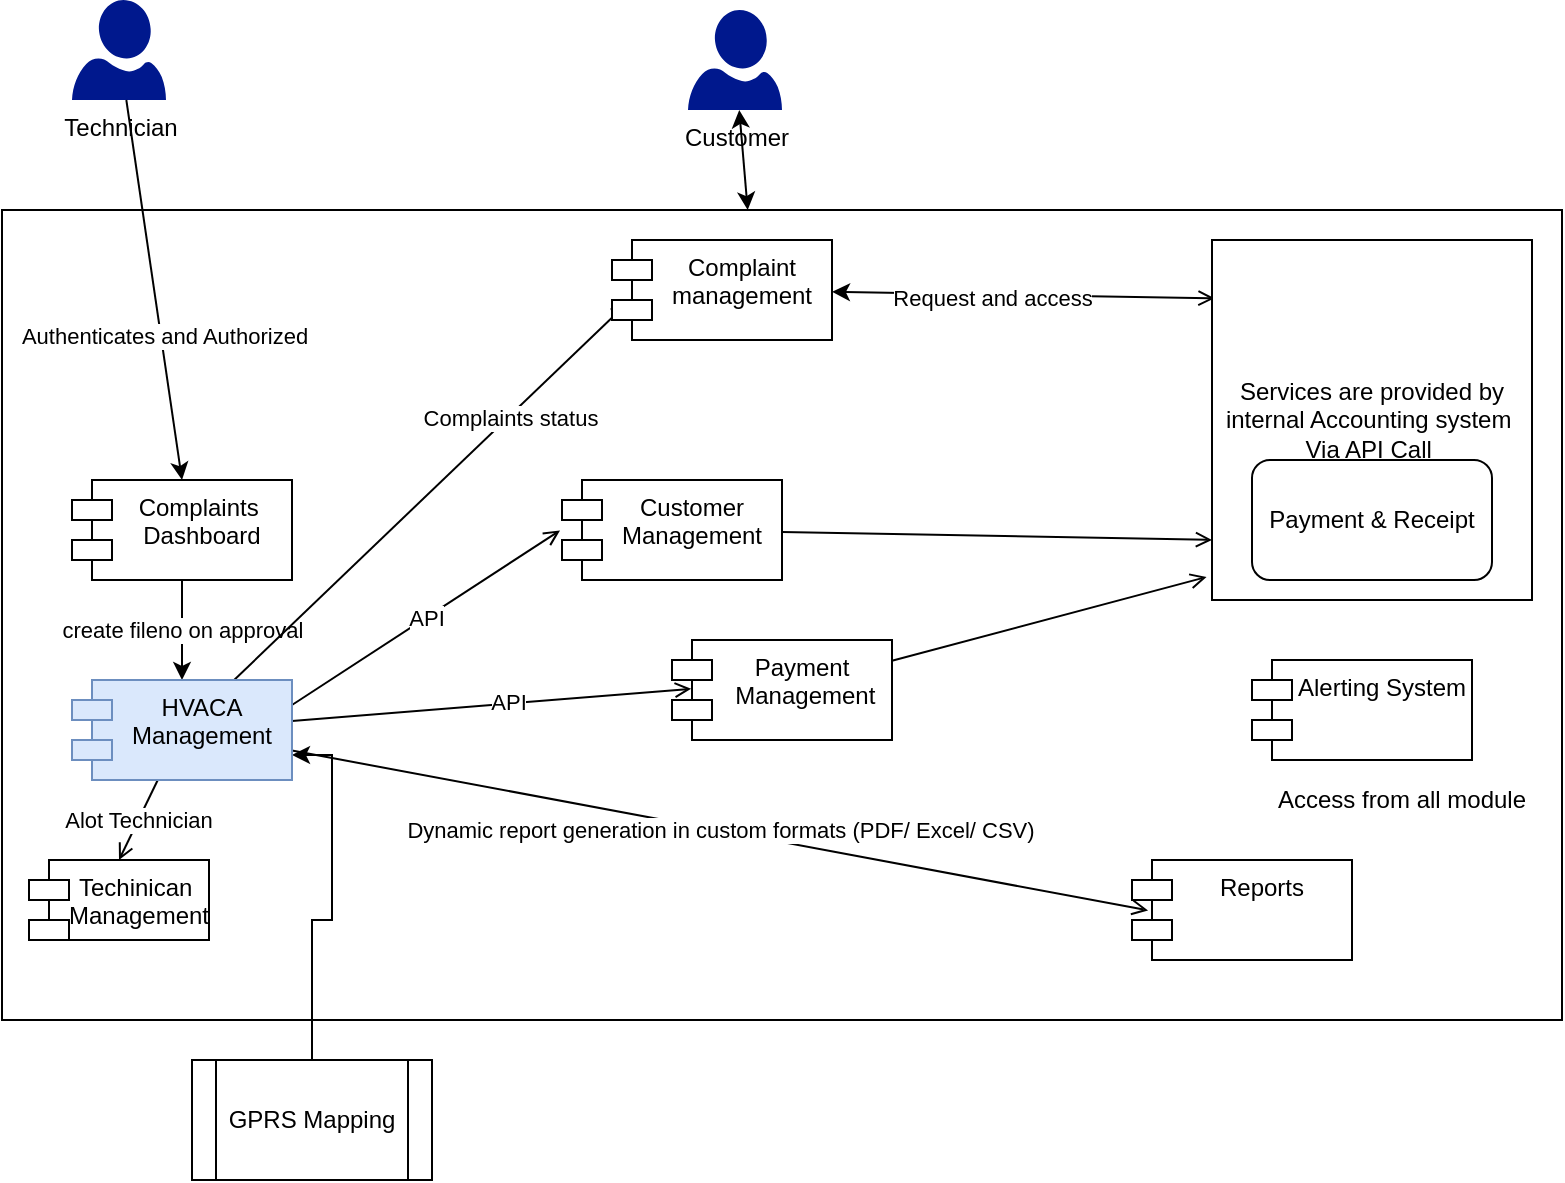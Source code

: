 <mxfile version="13.9.3" type="github">
  <diagram id="1DcZlpppCnB5ftDYnrpj" name="Page-1">
    <mxGraphModel dx="1038" dy="523" grid="1" gridSize="10" guides="1" tooltips="1" connect="1" arrows="1" fold="1" page="1" pageScale="1" pageWidth="850" pageHeight="1100" math="0" shadow="0">
      <root>
        <mxCell id="0" />
        <mxCell id="1" parent="0" />
        <mxCell id="PFrNyJQ9u5XcXT-LjefT-49" value="Accessed from all module&amp;nbsp;" style="rounded=0;whiteSpace=wrap;html=1;" parent="1" vertex="1">
          <mxGeometry x="630" y="347.5" width="160" height="95" as="geometry" />
        </mxCell>
        <mxCell id="PFrNyJQ9u5XcXT-LjefT-15" value="" style="rounded=0;whiteSpace=wrap;html=1;" parent="1" vertex="1">
          <mxGeometry x="35" y="135" width="780" height="405" as="geometry" />
        </mxCell>
        <mxCell id="PFrNyJQ9u5XcXT-LjefT-7" value="Technician" style="aspect=fixed;pointerEvents=1;shadow=0;dashed=0;html=1;strokeColor=none;labelPosition=center;verticalLabelPosition=bottom;verticalAlign=top;align=center;fillColor=#00188D;shape=mxgraph.azure.user" parent="1" vertex="1">
          <mxGeometry x="70" y="30" width="47" height="50" as="geometry" />
        </mxCell>
        <mxCell id="y00U822aDUJ8279oQnxJ-9" style="edgeStyle=orthogonalEdgeStyle;rounded=0;orthogonalLoop=1;jettySize=auto;html=1;entryX=1;entryY=0.75;entryDx=0;entryDy=0;" edge="1" parent="1" source="PFrNyJQ9u5XcXT-LjefT-8" target="PFrNyJQ9u5XcXT-LjefT-12">
          <mxGeometry relative="1" as="geometry" />
        </mxCell>
        <mxCell id="PFrNyJQ9u5XcXT-LjefT-8" value="GPRS Mapping" style="shape=process;whiteSpace=wrap;html=1;backgroundOutline=1;" parent="1" vertex="1">
          <mxGeometry x="130" y="560" width="120" height="60" as="geometry" />
        </mxCell>
        <mxCell id="PFrNyJQ9u5XcXT-LjefT-10" value="create fileno on approval" style="edgeStyle=orthogonalEdgeStyle;rounded=0;orthogonalLoop=1;jettySize=auto;html=1;" parent="1" source="PFrNyJQ9u5XcXT-LjefT-11" target="PFrNyJQ9u5XcXT-LjefT-12" edge="1">
          <mxGeometry relative="1" as="geometry" />
        </mxCell>
        <mxCell id="PFrNyJQ9u5XcXT-LjefT-40" value="API" style="edgeStyle=none;rounded=0;orthogonalLoop=1;jettySize=auto;html=1;entryX=-0.009;entryY=0.504;entryDx=0;entryDy=0;entryPerimeter=0;startArrow=none;startFill=0;endArrow=open;endFill=0;exitX=1;exitY=0.25;exitDx=0;exitDy=0;" parent="1" source="PFrNyJQ9u5XcXT-LjefT-12" target="PFrNyJQ9u5XcXT-LjefT-39" edge="1">
          <mxGeometry relative="1" as="geometry" />
        </mxCell>
        <mxCell id="PFrNyJQ9u5XcXT-LjefT-11" value="Complaints &#xa;Dashboard" style="shape=module;align=left;spacingLeft=20;align=center;verticalAlign=top;" parent="1" vertex="1">
          <mxGeometry x="70" y="270" width="110" height="50" as="geometry" />
        </mxCell>
        <mxCell id="PFrNyJQ9u5XcXT-LjefT-23" value="Alot Technician" style="edgeStyle=none;rounded=0;orthogonalLoop=1;jettySize=auto;html=1;entryX=0.5;entryY=0;entryDx=0;entryDy=0;startArrow=none;startFill=0;endArrow=open;endFill=0;" parent="1" source="PFrNyJQ9u5XcXT-LjefT-12" target="PFrNyJQ9u5XcXT-LjefT-17" edge="1">
          <mxGeometry relative="1" as="geometry" />
        </mxCell>
        <mxCell id="PFrNyJQ9u5XcXT-LjefT-34" style="edgeStyle=none;rounded=0;orthogonalLoop=1;jettySize=auto;html=1;entryX=0.069;entryY=0.632;entryDx=0;entryDy=0;entryPerimeter=0;startArrow=none;startFill=0;endArrow=open;endFill=0;" parent="1" source="PFrNyJQ9u5XcXT-LjefT-12" target="PFrNyJQ9u5XcXT-LjefT-25" edge="1">
          <mxGeometry relative="1" as="geometry" />
        </mxCell>
        <mxCell id="PFrNyJQ9u5XcXT-LjefT-35" value="Complaints status" style="edgeLabel;html=1;align=center;verticalAlign=middle;resizable=0;points=[];" parent="PFrNyJQ9u5XcXT-LjefT-34" vertex="1" connectable="0">
          <mxGeometry x="0.401" relative="1" as="geometry">
            <mxPoint y="1" as="offset" />
          </mxGeometry>
        </mxCell>
        <mxCell id="PFrNyJQ9u5XcXT-LjefT-43" value="Dynamic report generation in custom formats (PDF/ Excel/ CSV)" style="edgeStyle=none;rounded=0;orthogonalLoop=1;jettySize=auto;html=1;entryX=0.073;entryY=0.504;entryDx=0;entryDy=0;entryPerimeter=0;startArrow=none;startFill=0;endArrow=open;endFill=0;" parent="1" source="PFrNyJQ9u5XcXT-LjefT-12" target="PFrNyJQ9u5XcXT-LjefT-42" edge="1">
          <mxGeometry relative="1" as="geometry" />
        </mxCell>
        <mxCell id="PFrNyJQ9u5XcXT-LjefT-45" style="edgeStyle=none;rounded=0;orthogonalLoop=1;jettySize=auto;html=1;entryX=0.087;entryY=0.488;entryDx=0;entryDy=0;entryPerimeter=0;startArrow=none;startFill=0;endArrow=open;endFill=0;" parent="1" source="PFrNyJQ9u5XcXT-LjefT-12" target="PFrNyJQ9u5XcXT-LjefT-44" edge="1">
          <mxGeometry relative="1" as="geometry" />
        </mxCell>
        <mxCell id="y00U822aDUJ8279oQnxJ-8" value="API" style="edgeLabel;html=1;align=center;verticalAlign=middle;resizable=0;points=[];" vertex="1" connectable="0" parent="PFrNyJQ9u5XcXT-LjefT-45">
          <mxGeometry x="0.081" y="1" relative="1" as="geometry">
            <mxPoint as="offset" />
          </mxGeometry>
        </mxCell>
        <mxCell id="PFrNyJQ9u5XcXT-LjefT-12" value="HVACA &#xa;Management" style="shape=module;align=left;spacingLeft=20;align=center;verticalAlign=top;fillColor=#dae8fc;strokeColor=#6c8ebf;" parent="1" vertex="1">
          <mxGeometry x="70" y="370" width="110" height="50" as="geometry" />
        </mxCell>
        <mxCell id="PFrNyJQ9u5XcXT-LjefT-13" value="" style="endArrow=none;html=1;endFill=0;startArrow=classic;startFill=1;exitX=0.5;exitY=0;exitDx=0;exitDy=0;" parent="1" source="PFrNyJQ9u5XcXT-LjefT-11" target="PFrNyJQ9u5XcXT-LjefT-7" edge="1">
          <mxGeometry width="50" height="50" relative="1" as="geometry">
            <mxPoint x="117" y="145" as="sourcePoint" />
            <mxPoint x="117" y="85" as="targetPoint" />
          </mxGeometry>
        </mxCell>
        <mxCell id="PFrNyJQ9u5XcXT-LjefT-29" value="Authenticates and Authorized" style="edgeLabel;html=1;align=center;verticalAlign=middle;resizable=0;points=[];" parent="PFrNyJQ9u5XcXT-LjefT-13" vertex="1" connectable="0">
          <mxGeometry x="-0.244" y="-1" relative="1" as="geometry">
            <mxPoint as="offset" />
          </mxGeometry>
        </mxCell>
        <mxCell id="PFrNyJQ9u5XcXT-LjefT-17" value="Techinican &#xa;Management" style="shape=module;align=left;spacingLeft=20;align=center;verticalAlign=top;" parent="1" vertex="1">
          <mxGeometry x="48.5" y="460" width="90" height="40" as="geometry" />
        </mxCell>
        <mxCell id="PFrNyJQ9u5XcXT-LjefT-37" style="edgeStyle=none;rounded=0;orthogonalLoop=1;jettySize=auto;html=1;entryX=0.008;entryY=0.162;entryDx=0;entryDy=0;entryPerimeter=0;startArrow=classic;startFill=1;endArrow=open;endFill=0;" parent="1" source="PFrNyJQ9u5XcXT-LjefT-25" target="PFrNyJQ9u5XcXT-LjefT-30" edge="1">
          <mxGeometry relative="1" as="geometry" />
        </mxCell>
        <mxCell id="PFrNyJQ9u5XcXT-LjefT-38" value="Request and access" style="edgeLabel;html=1;align=center;verticalAlign=middle;resizable=0;points=[];" parent="PFrNyJQ9u5XcXT-LjefT-37" vertex="1" connectable="0">
          <mxGeometry x="-0.163" y="-1" relative="1" as="geometry">
            <mxPoint as="offset" />
          </mxGeometry>
        </mxCell>
        <mxCell id="PFrNyJQ9u5XcXT-LjefT-25" value="Complaint &#xa;management" style="shape=module;align=left;spacingLeft=20;align=center;verticalAlign=top;" parent="1" vertex="1">
          <mxGeometry x="340" y="150" width="110" height="50" as="geometry" />
        </mxCell>
        <mxCell id="PFrNyJQ9u5XcXT-LjefT-27" style="edgeStyle=none;rounded=0;orthogonalLoop=1;jettySize=auto;html=1;exitX=0.5;exitY=1;exitDx=0;exitDy=0;startArrow=none;startFill=0;endArrow=open;endFill=0;" parent="1" edge="1">
          <mxGeometry relative="1" as="geometry">
            <mxPoint x="200" y="500" as="sourcePoint" />
            <mxPoint x="200" y="500" as="targetPoint" />
          </mxGeometry>
        </mxCell>
        <mxCell id="PFrNyJQ9u5XcXT-LjefT-30" value="Services are provided by internal Accounting system&amp;nbsp;&lt;br&gt;Via API Call&amp;nbsp;" style="rounded=0;whiteSpace=wrap;html=1;" parent="1" vertex="1">
          <mxGeometry x="640" y="150" width="160" height="180" as="geometry" />
        </mxCell>
        <mxCell id="PFrNyJQ9u5XcXT-LjefT-31" value="Payment &amp;amp; Receipt" style="rounded=1;whiteSpace=wrap;html=1;" parent="1" vertex="1">
          <mxGeometry x="660" y="260" width="120" height="60" as="geometry" />
        </mxCell>
        <mxCell id="PFrNyJQ9u5XcXT-LjefT-41" style="edgeStyle=none;rounded=0;orthogonalLoop=1;jettySize=auto;html=1;entryX=0;entryY=0.833;entryDx=0;entryDy=0;entryPerimeter=0;startArrow=none;startFill=0;endArrow=open;endFill=0;" parent="1" source="PFrNyJQ9u5XcXT-LjefT-39" target="PFrNyJQ9u5XcXT-LjefT-30" edge="1">
          <mxGeometry relative="1" as="geometry" />
        </mxCell>
        <mxCell id="PFrNyJQ9u5XcXT-LjefT-39" value="Customer &#xa;Management" style="shape=module;align=left;spacingLeft=20;align=center;verticalAlign=top;" parent="1" vertex="1">
          <mxGeometry x="315" y="270" width="110" height="50" as="geometry" />
        </mxCell>
        <mxCell id="PFrNyJQ9u5XcXT-LjefT-42" value="Reports" style="shape=module;align=left;spacingLeft=20;align=center;verticalAlign=top;" parent="1" vertex="1">
          <mxGeometry x="600" y="460" width="110" height="50" as="geometry" />
        </mxCell>
        <mxCell id="PFrNyJQ9u5XcXT-LjefT-46" style="edgeStyle=none;rounded=0;orthogonalLoop=1;jettySize=auto;html=1;entryX=-0.017;entryY=0.936;entryDx=0;entryDy=0;entryPerimeter=0;startArrow=none;startFill=0;endArrow=open;endFill=0;" parent="1" source="PFrNyJQ9u5XcXT-LjefT-44" target="PFrNyJQ9u5XcXT-LjefT-30" edge="1">
          <mxGeometry relative="1" as="geometry" />
        </mxCell>
        <mxCell id="PFrNyJQ9u5XcXT-LjefT-44" value="Payment&#xa; Management" style="shape=module;align=left;spacingLeft=20;align=center;verticalAlign=top;" parent="1" vertex="1">
          <mxGeometry x="370" y="350" width="110" height="50" as="geometry" />
        </mxCell>
        <mxCell id="PFrNyJQ9u5XcXT-LjefT-47" value="Alerting System" style="shape=module;align=left;spacingLeft=20;align=center;verticalAlign=top;" parent="1" vertex="1">
          <mxGeometry x="660" y="360" width="110" height="50" as="geometry" />
        </mxCell>
        <mxCell id="PFrNyJQ9u5XcXT-LjefT-50" value="Access from all module" style="text;html=1;strokeColor=none;fillColor=none;align=center;verticalAlign=middle;whiteSpace=wrap;rounded=0;" parent="1" vertex="1">
          <mxGeometry x="670" y="420" width="130" height="20" as="geometry" />
        </mxCell>
        <mxCell id="XbiJzn5RKj0ZCHMjvqpI-4" style="edgeStyle=none;rounded=0;orthogonalLoop=1;jettySize=auto;html=1;startArrow=classic;startFill=1;" parent="1" source="XbiJzn5RKj0ZCHMjvqpI-3" target="PFrNyJQ9u5XcXT-LjefT-15" edge="1">
          <mxGeometry relative="1" as="geometry" />
        </mxCell>
        <mxCell id="XbiJzn5RKj0ZCHMjvqpI-3" value="Customer" style="aspect=fixed;pointerEvents=1;shadow=0;dashed=0;html=1;strokeColor=none;labelPosition=center;verticalLabelPosition=bottom;verticalAlign=top;align=center;fillColor=#00188D;shape=mxgraph.azure.user" parent="1" vertex="1">
          <mxGeometry x="378" y="35" width="47" height="50" as="geometry" />
        </mxCell>
      </root>
    </mxGraphModel>
  </diagram>
</mxfile>
